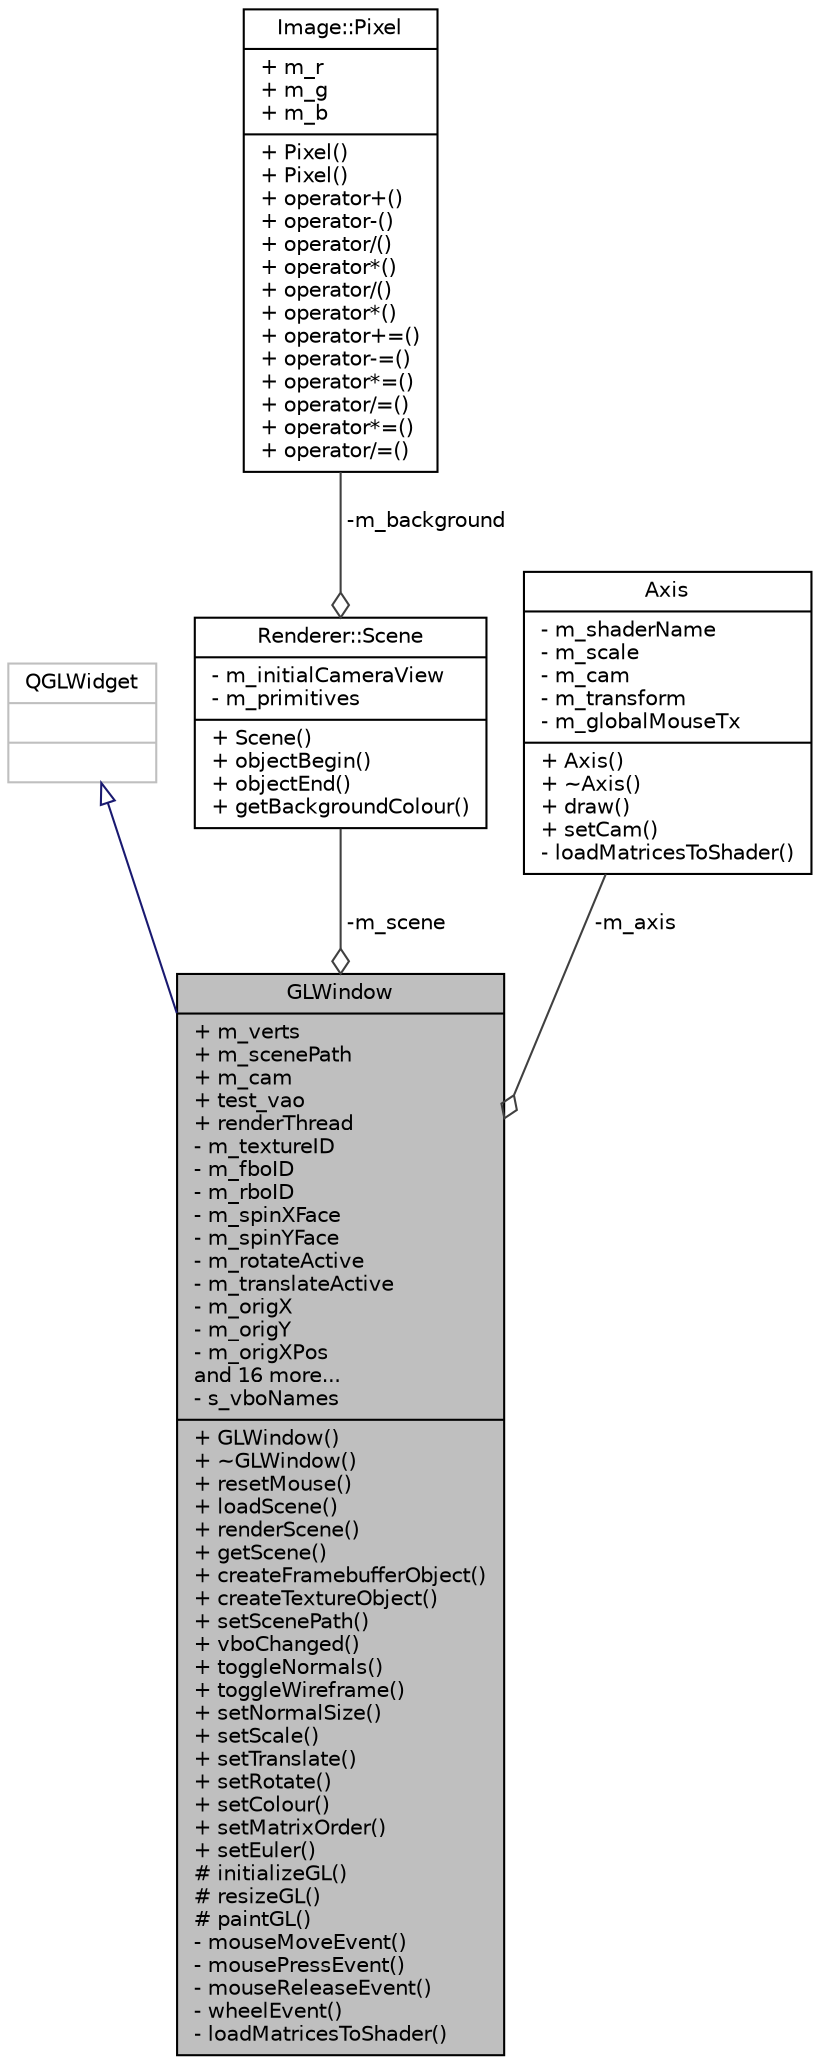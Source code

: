 digraph "GLWindow"
{
  edge [fontname="Helvetica",fontsize="10",labelfontname="Helvetica",labelfontsize="10"];
  node [fontname="Helvetica",fontsize="10",shape=record];
  Node1 [label="{GLWindow\n|+ m_verts\l+ m_scenePath\l+ m_cam\l+ test_vao\l+ renderThread\l- m_textureID\l- m_fboID\l- m_rboID\l- m_spinXFace\l- m_spinYFace\l- m_rotateActive\l- m_translateActive\l- m_origX\l- m_origY\l- m_origXPos\land 16 more...\l- s_vboNames\l|+ GLWindow()\l+ ~GLWindow()\l+ resetMouse()\l+ loadScene()\l+ renderScene()\l+ getScene()\l+ createFramebufferObject()\l+ createTextureObject()\l+ setScenePath()\l+ vboChanged()\l+ toggleNormals()\l+ toggleWireframe()\l+ setNormalSize()\l+ setScale()\l+ setTranslate()\l+ setRotate()\l+ setColour()\l+ setMatrixOrder()\l+ setEuler()\l# initializeGL()\l# resizeGL()\l# paintGL()\l- mouseMoveEvent()\l- mousePressEvent()\l- mouseReleaseEvent()\l- wheelEvent()\l- loadMatricesToShader()\l}",height=0.2,width=0.4,color="black", fillcolor="grey75", style="filled", fontcolor="black"];
  Node2 -> Node1 [dir="back",color="midnightblue",fontsize="10",style="solid",arrowtail="onormal",fontname="Helvetica"];
  Node2 [label="{QGLWidget\n||}",height=0.2,width=0.4,color="grey75", fillcolor="white", style="filled"];
  Node3 -> Node1 [color="grey25",fontsize="10",style="solid",label=" -m_scene" ,arrowhead="odiamond",fontname="Helvetica"];
  Node3 [label="{Renderer::Scene\n|- m_initialCameraView\l- m_primitives\l|+ Scene()\l+ objectBegin()\l+ objectEnd()\l+ getBackgroundColour()\l}",height=0.2,width=0.4,color="black", fillcolor="white", style="filled",URL="$class_renderer_1_1_scene.html",tooltip="The Scene class represents the 3D world, mainly storing data about the object primitives. "];
  Node4 -> Node3 [color="grey25",fontsize="10",style="solid",label=" -m_background" ,arrowhead="odiamond",fontname="Helvetica"];
  Node4 [label="{Image::Pixel\n|+ m_r\l+ m_g\l+ m_b\l|+ Pixel()\l+ Pixel()\l+ operator+()\l+ operator-()\l+ operator/()\l+ operator*()\l+ operator/()\l+ operator*()\l+ operator+=()\l+ operator-=()\l+ operator*=()\l+ operator/=()\l+ operator*=()\l+ operator/=()\l}",height=0.2,width=0.4,color="black", fillcolor="white", style="filled",URL="$struct_image_1_1_pixel.html",tooltip="The Pixel struct simply represents an RGB colour, overloads the +,-,/ and * operators. "];
  Node5 -> Node1 [color="grey25",fontsize="10",style="solid",label=" -m_axis" ,arrowhead="odiamond",fontname="Helvetica"];
  Node5 [label="{Axis\n|- m_shaderName\l- m_scale\l- m_cam\l- m_transform\l- m_globalMouseTx\l|+ Axis()\l+ ~Axis()\l+ draw()\l+ setCam()\l- loadMatricesToShader()\l}",height=0.2,width=0.4,color="black", fillcolor="white", style="filled",URL="$class_axis.html",tooltip="Simple Axis drawing. "];
}
